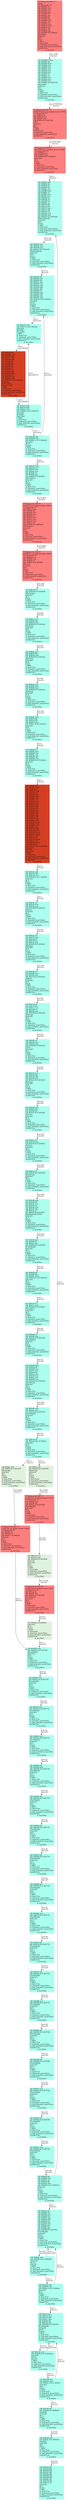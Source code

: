 digraph "" {
	node [label="\N",
		shape=record,
		style=filled
	];
	"BB <sift> 0x404948 - 0x404984 type: bl"	[color="#ff7e7e",
		label="*** Reason for MS ***
\lEntry
\l*** Block Info ***
\lsift 404948 stp  
\lsift 40494c mov  
\lsift 404950 stp  
\lsift 404954 mov  
\lsift \
404958 ldr  
\lsift 40495c stp  
\lsift 404960 ldr  
\lsift 404964 stp  
\lsift 404968 cmp  
\lsift 40496c str  
\lsift 404970 csel  
\lsift \
404974 scvtf  
\lsift 404978 stp  
\lsift 40497c stp  
\lsift 404980 stp  
\lsift 404984 bl E:400a10 
\llog2f@plt\lhub:set()\lfin:\
0\lfout:1\lf_diff:-1\lis_dom:False\lis_transient_mono:False\lis_2gd_transient_mono:False\lvisited:True\lis_ms:True"];
	"BB <sift> 0x404988 - 0x4049bc type: bl"	[color="#aaffee",
		label="sift 404988 fcvtms  
\lsift 40498c ldr  
\lsift 404990 fmov  
\lsift 404994 mov  
\lsift 404998 mov  
\lsift 40499c mov  
\lsift \
4049a0 mov  
\lsift 4049a4 sub  
\lsift 4049a8 str  
\lsift 4049ac str  
\lsift 4049b0 mov  
\lsift 4049b4 mov  
\lsift 4049b8 mov  
\lsift \
4049bc bl E:4057d0 
\lgaussianss\lhub:set()\lfin:1\lfout:1\lf_diff:0\lis_dom:True\lis_transient_mono:False\lis_2gd_transient_mono:\
False\lvisited:True\lis_ms:False"];
	"BB <sift> 0x404948 - 0x404984 type: bl" -> "BB <sift> 0x404988 - 0x4049bc type: bl"	[label="cost:3108\liters:[1]"];
	"BB <sift> 0x4049c0 - 0x4049cc type: bl"	[color="#ff7e7e",
		label="*** Reason for MS ***
\l555973129 has exceeded thresh 10000
\l*** Block Info ***
\lsift 4049c0 str  
\lsift 4049c4 mov  
\lsift \
4049c8 mov  
\lsift 4049cc bl E:405180 
\ldiffss\lhub:set()\lfin:1\lfout:1\lf_diff:0\lis_dom:True\lis_transient_mono:False\lis_2gd_\
transient_mono:False\lvisited:True\lis_ms:True"];
	"BB <sift> 0x404988 - 0x4049bc type: bl" -> "BB <sift> 0x4049c0 - 0x4049cc type: bl"	[label="cost:555970021\liters:[1]"];
	"BB <sift> 0x4049d0 - 0x4049d8 type: b.le"	[color="#ff7e7e",
		label="*** Reason for MS ***
\l8917589 has exceeded thresh 10000
\l*** Block Info ***
\lsift 4049d0 mov  
\lsift 4049d4 cmp  
\lsift 4049d8 \
b.le E:404e40 \lhub:set()\lfin:1\lfout:1\lf_diff:0\lis_dom:True\lis_transient_mono:False\lis_2gd_transient_mono:False\lvisited:True\lis_\
ms:True"];
	"BB <sift> 0x4049c0 - 0x4049cc type: bl" -> "BB <sift> 0x4049d0 - 0x4049d8 type: b.le"	[label="cost:8917589\liters:[1]"];
	"BB <sift> 0x4049dc - 0x404a2c type: bl"	[color="#aaffee",
		label="sift 4049dc add  
\lsift 4049e0 ldr  
\lsift 4049e4 lsl  
\lsift 4049e8 ldr  
\lsift 4049ec sub  
\lsift 4049f0 fmov  
\lsift 4049f4 \
str  
\lsift 4049f8 mov  
\lsift 4049fc mov  
\lsift 404a00 str  
\lsift 404a04 str  
\lsift 404a08 str  
\lsift 404a0c str  
\lsift \
404a10 ldr  
\lsift 404a14 ldr  
\lsift 404a18 mov  
\lsift 404a1c ldp  
\lsift 404a20 str  
\lsift 404a24 mul  
\lsift 404a28 mov  
\lsift \
404a2c bl E:401dd8 
\lfMallocHandle\lhub:set()\lfin:5\lfout:5\lf_diff:0\lis_dom:True\lis_transient_mono:False\lis_2gd_transient_\
mono:False\lvisited:True\lis_ms:False"];
	"BB <sift> 0x4049d0 - 0x4049d8 type: b.le" -> "BB <sift> 0x4049dc - 0x404a2c type: bl"	[label="cost:1\liters:[1]"];
	"BB <sift> 0x404e40 - 0x404e44 type: bl"	[color="#aaffee",
		label="sift 404e40 ldr  
\lsift 404e44 bl E:400a90 
\lfree@plt\lhub:set()\lfin:1\lfout:1\lf_diff:0\lis_dom:True\lis_transient_mono:False\lis_\
2gd_transient_mono:False\lvisited:True\lis_ms:False"];
	"BB <sift> 0x404e48 - 0x404e4c type: bl"	[color="#aaffee",
		label="sift 404e48 mov  
\lsift 404e4c bl E:400a90 
\lfree@plt\lhub:set()\lfin:1\lfout:1\lf_diff:0\lis_dom:True\lis_transient_mono:False\lis_\
2gd_transient_mono:False\lvisited:True\lis_ms:False"];
	"BB <sift> 0x404e40 - 0x404e44 type: bl" -> "BB <sift> 0x404e48 - 0x404e4c type: bl"	[label="cost:20\liters:[1]"];
	"BB <sift> 0x404a30 - 0x404a3c type: bl"	[color="#aaffee",
		label="sift 404a30 mov  
\lsift 404a34 mov  
\lsift 404a38 mov  
\lsift 404a3c bl E:401dd8 
\lfMallocHandle\lhub:set()\lfin:5\lfout:5\lf_\
diff:0\lis_dom:True\lis_transient_mono:False\lis_2gd_transient_mono:False\lvisited:True\lis_ms:False"];
	"BB <sift> 0x4049dc - 0x404a2c type: bl" -> "BB <sift> 0x404a30 - 0x404a3c type: bl"	[label="cost:141\liters:[5]"];
	"BB <sift> 0x404a40 - 0x404a74 type: b.le"	[color="#aaffee",
		label="sift 404a40 ldr  
\lsift 404a44 sub  
\lsift 404a48 ldr  
\lsift 404a4c mov  
\lsift 404a50 sub  
\lsift 404a54 sub  
\lsift 404a58 \
add  
\lsift 404a5c add  
\lsift 404a60 lsl  
\lsift 404a64 mov  
\lsift 404a68 add  
\lsift 404a6c mov  
\lsift 404a70 cmp  
\lsift \
404a74 b.le E:404ad4 \lhub:set()\lfin:25\lfout:25\lf_diff:0\lis_dom:True\lis_transient_mono:False\lis_2gd_transient_mono:False\lvisited:\
True\lis_ms:False"];
	"BB <sift> 0x404a30 - 0x404a3c type: bl" -> "BB <sift> 0x404a40 - 0x404a74 type: b.le"	[label="cost:74\liters:[5]"];
	"BB <sift> 0x404a78 - 0x404a7c type: b.le"	[color="#aaffee",
		label="sift 404a78 cmp  
\lsift 404a7c b.le E:404ac8 \lhub:set()\lfin:9300\lfout:9300\lf_diff:0\lis_dom:True\lis_transient_mono:False\lis_\
2gd_transient_mono:False\lvisited:True\lis_ms:False"];
	"BB <sift> 0x404a40 - 0x404a74 type: b.le" -> "BB <sift> 0x404a78 - 0x404a7c type: b.le"	[label="cost:1\liters:[25]"];
	"BB <sift> 0x404ad4 - 0x404adc type: b.ne"	[color="#aaffee",
		label="sift 404ad4 add  
\lsift 404ad8 cmp  
\lsift 404adc b.ne E:404a68 \lhub:set()\lfin:25\lfout:25\lf_diff:0\lis_dom:True\lis_transient_\
mono:False\lis_2gd_transient_mono:False\lvisited:True\lis_ms:False"];
	"BB <sift> 0x404ad4 - 0x404adc type: b.ne" -> "BB <sift> 0x404a40 - 0x404a74 type: b.le"	[label="cost:1\liters:[20]"];
	"BB <sift> 0x404ae0 - 0x404af8 type: bl"	[color="#aaffee",
		label="sift 404ae0 fmov  
\lsift 404ae4 mov  
\lsift 404ae8 mov  
\lsift 404aec mov  
\lsift 404af0 str  
\lsift 404af4 mov  
\lsift 404af8 \
bl E:405b28 
\lsiftlocalmax\lhub:set()\lfin:5\lfout:5\lf_diff:0\lis_dom:True\lis_transient_mono:False\lis_2gd_transient_mono:False\lvisited:\
True\lis_ms:False"];
	"BB <sift> 0x404ad4 - 0x404adc type: b.ne" -> "BB <sift> 0x404ae0 - 0x404af8 type: bl"	[label="cost:1\liters:[5]"];
	"BB <sift> 0x404a80 - 0x404ac0 type: b.ne"	[color="#d43f24",
		label="sift 404a80 ldr  
\lsift 404a84 sxtw  
\lsift 404a88 add  
\lsift 404a8c add  
\lsift 404a90 add  
\lsift 404a94 lsl  
\lsift 404a98 \
lsl  
\lsift 404a9c ldr  
\lsift 404aa0 ldr  
\lsift 404aa4 str  
\lsift 404aa8 ldr  
\lsift 404aac add  
\lsift 404ab0 fneg  
\lsift \
404ab4 str  
\lsift 404ab8 add  
\lsift 404abc cmp  
\lsift 404ac0 b.ne E:404aa0 \lhub:set()\lfin:6173442\lfout:6173442\lf_diff:\
0\lis_dom:True\lis_transient_mono:False\lis_2gd_transient_mono:True\lvisited:True\lis_ms:False"];
	"BB <sift> 0x404a78 - 0x404a7c type: b.le" -> "BB <sift> 0x404a80 - 0x404ac0 type: b.ne"	[label="cost:1\liters:[9300]"];
	"BB <sift> 0x404ac4 - 0x404ad0 type: b.ne"	[color="#aaffee",
		label="sift 404ac4 add  
\lsift 404ac8 add  
\lsift 404acc cmp  
\lsift 404ad0 b.ne E:404a78 \lhub:set()\lfin:9300\lfout:9300\lf_diff:0\lis_\
dom:True\lis_transient_mono:False\lis_2gd_transient_mono:False\lvisited:True\lis_ms:False"];
	"BB <sift> 0x404ac4 - 0x404ad0 type: b.ne" -> "BB <sift> 0x404ad4 - 0x404adc type: b.ne"	[label="cost:1\liters:[25]"];
	"BB <sift> 0x404ac4 - 0x404ad0 type: b.ne" -> "BB <sift> 0x404a78 - 0x404a7c type: b.le"	[label="cost:1\liters:[9275]"];
	"BB <sift> 0x404a80 - 0x404ac0 type: b.ne" -> "BB <sift> 0x404ac4 - 0x404ad0 type: b.ne"	[label="cost:1\liters:[9300]"];
	"BB <sift> 0x404afc - 0x404b20 type: bl"	[color="#ff7e7e",
		label="*** Reason for MS ***
\l47254 has exceeded thresh 10000
\l*** Block Info ***
\lsift 404afc fmov  
\lsift 404b00 ldr  
\lsift 404b04 \
mov  
\lsift 404b08 mov  
\lsift 404b0c str  
\lsift 404b10 mov  
\lsift 404b14 mov  
\lsift 404b18 mov  
\lsift 404b1c str  
\lsift \
404b20 bl E:405b28 
\lsiftlocalmax\lhub:set()\lfin:5\lfout:5\lf_diff:0\lis_dom:True\lis_transient_mono:False\lis_2gd_transient_mono:\
False\lvisited:True\lis_ms:True"];
	"BB <sift> 0x404ae0 - 0x404af8 type: bl" -> "BB <sift> 0x404afc - 0x404b20 type: bl"	[label="cost:47033\liters:[5]"];
	"BB <sift> 0x404b24 - 0x404b30 type: bl"	[color="#ff7e7e",
		label="*** Reason for MS ***
\l62840 has exceeded thresh 10000
\l*** Block Info ***
\lsift 404b24 mov  
\lsift 404b28 mov  
\lsift 404b2c \
str  
\lsift 404b30 bl E:403838 
\lfHorzcat\lhub:set()\lfin:5\lfout:5\lf_diff:0\lis_dom:True\lis_transient_mono:False\lis_2gd_transient_\
mono:False\lvisited:True\lis_ms:True"];
	"BB <sift> 0x404afc - 0x404b20 type: bl" -> "BB <sift> 0x404b24 - 0x404b30 type: bl"	[label="cost:62840\liters:[5]"];
	"BB <sift> 0x404b34 - 0x404b38 type: bl"	[color="#aaffee",
		label="sift 404b34 str  
\lsift 404b38 bl E:401808 
\lifDeepCopy\lhub:set()\lfin:5\lfout:5\lf_diff:0\lis_dom:True\lis_transient_mono:False\lis_\
2gd_transient_mono:False\lvisited:True\lis_ms:False"];
	"BB <sift> 0x404b24 - 0x404b30 type: bl" -> "BB <sift> 0x404b34 - 0x404b38 type: bl"	[label="cost:108\liters:[5]"];
	"BB <sift> 0x404b3c - 0x404b48 type: bl"	[color="#aaffee",
		label="sift 404b3c mov  
\lsift 404b40 ldp  
\lsift 404b44 mov  
\lsift 404b48 bl E:4022e8 
\liSetArray\lhub:set()\lfin:5\lfout:5\lf_diff:\
0\lis_dom:True\lis_transient_mono:False\lis_2gd_transient_mono:False\lvisited:True\lis_ms:False"];
	"BB <sift> 0x404b34 - 0x404b38 type: bl" -> "BB <sift> 0x404b3c - 0x404b48 type: bl"	[label="cost:66\liters:[5]"];
	"BB <sift> 0x404b4c - 0x404b58 type: bl"	[color="#aaffee",
		label="sift 404b4c mov  
\lsift 404b50 ldp  
\lsift 404b54 mov  
\lsift 404b58 bl E:4022e8 
\liSetArray\lhub:set()\lfin:5\lfout:5\lf_diff:\
0\lis_dom:True\lis_transient_mono:False\lis_2gd_transient_mono:False\lvisited:True\lis_ms:False"];
	"BB <sift> 0x404b3c - 0x404b48 type: bl" -> "BB <sift> 0x404b4c - 0x404b58 type: bl"	[label="cost:99\liters:[5]"];
	"BB <sift> 0x404b5c - 0x404b68 type: bl"	[color="#aaffee",
		label="sift 404b5c mov  
\lsift 404b60 ldp  
\lsift 404b64 mov  
\lsift 404b68 bl E:4022e8 
\liSetArray\lhub:set()\lfin:5\lfout:5\lf_diff:\
0\lis_dom:True\lis_transient_mono:False\lis_2gd_transient_mono:False\lvisited:True\lis_ms:False"];
	"BB <sift> 0x404b4c - 0x404b58 type: bl" -> "BB <sift> 0x404b5c - 0x404b68 type: bl"	[label="cost:66\liters:[5]"];
	"BB <sift> 0x404b6c - 0x404b7c type: b.le"	[color="#aaffee",
		label="sift 404b6c mov  
\lsift 404b70 ldr  
\lsift 404b74 ldr  
\lsift 404b78 cmp  
\lsift 404b7c b.le E:404c3c \lhub:set()\lfin:5\lfout:\
5\lf_diff:0\lis_dom:True\lis_transient_mono:False\lis_2gd_transient_mono:False\lvisited:True\lis_ms:False"];
	"BB <sift> 0x404b5c - 0x404b68 type: bl" -> "BB <sift> 0x404b6c - 0x404b7c type: b.le"	[label="cost:101\liters:[5]"];
	"BB <sift> 0x404b80 - 0x404b98 type: b.le"	[color="#aaffee",
		label="sift 404b80 ldr  
\lsift 404b84 mov  
\lsift 404b88 mov  
\lsift 404b8c sub  
\lsift 404b90 add  
\lsift 404b94 cmp  
\lsift 404b98 \
b.le E:404c2c \lhub:set()\lfin:5\lfout:5\lf_diff:0\lis_dom:True\lis_transient_mono:False\lis_2gd_transient_mono:False\lvisited:True\lis_\
ms:False"];
	"BB <sift> 0x404b6c - 0x404b7c type: b.le" -> "BB <sift> 0x404b80 - 0x404b98 type: b.le"	[label="cost:1\liters:[5]"];
	"BB <sift> 0x404c3c - 0x404c48 type: bl"	[color="#aaffee",
		label="sift 404c3c str  
\lsift 404c40 mov  
\lsift 404c44 mov  
\lsift 404c48 bl E:4045c8 
\lisMinus\lhub:set()\lfin:5\lfout:5\lf_diff:\
0\lis_dom:True\lis_transient_mono:False\lis_2gd_transient_mono:False\lvisited:True\lis_ms:False"];
	"BB <sift> 0x404c4c - 0x404c60 type: bl"	[color="#aaffee",
		label="sift 404c4c ldr  
\lsift 404c50 mov  
\lsift 404c54 ldr  
\lsift 404c58 str  
\lsift 404c5c mul  
\lsift 404c60 bl E:403b28 
\liReshape\lhub:\
set()\lfin:5\lfout:5\lf_diff:0\lis_dom:True\lis_transient_mono:False\lis_2gd_transient_mono:False\lvisited:True\lis_ms:False"];
	"BB <sift> 0x404c3c - 0x404c48 type: bl" -> "BB <sift> 0x404c4c - 0x404c60 type: bl"	[label="cost:64\liters:[5]"];
	"BB <sift> 0x404b9c - 0x404c28 type: b.ne"	[color="#d43f24",
		label="sift 404b9c ldr  
\lsift 404ba0 scvtf  
\lsift 404ba4 ldr  
\lsift 404ba8 sxtw  
\lsift 404bac ldr  
\lsift 404bb0 add  
\lsift \
404bb4 add  
\lsift 404bb8 add  
\lsift 404bbc mul  
\lsift 404bc0 mul  
\lsift 404bc4 mul  
\lsift 404bc8 add  
\lsift 404bcc add  
\lsift \
404bd0 add  
\lsift 404bd4 ldr  
\lsift 404bd8 add  
\lsift 404bdc add  
\lsift 404be0 add  
\lsift 404be4 add  
\lsift 404be8 cmp  
\lsift \
404bec sdiv  
\lsift 404bf0 msub  
\lsift 404bf4 scvtf  
\lsift 404bf8 scvtf  
\lsift 404bfc sdiv  
\lsift 404c00 fadd  
\lsift \
404c04 scvtf  
\lsift 404c08 fcvtps  
\lsift 404c0c fmsub  
\lsift 404c10 fadd  
\lsift 404c14 str  
\lsift 404c18 fcvtps  
\lsift \
404c1c str  
\lsift 404c20 fcvtzs  
\lsift 404c24 str  
\lsift 404c28 b.ne E:404bd4 \lhub:set()\lfin:4763\lfout:4763\lf_diff:0\lis_\
dom:True\lis_transient_mono:False\lis_2gd_transient_mono:True\lvisited:True\lis_ms:False"];
	"BB <sift> 0x404b80 - 0x404b98 type: b.le" -> "BB <sift> 0x404b9c - 0x404c28 type: b.ne"	[label="cost:1\liters:[5]"];
	"BB <sift> 0x404c2c - 0x404c38 type: b.ne"	[color="#aaffee",
		label="sift 404c2c add  
\lsift 404c30 add  
\lsift 404c34 cmp  
\lsift 404c38 b.ne E:404b94 \lhub:set()\lfin:5\lfout:5\lf_diff:0\lis_dom:\
True\lis_transient_mono:False\lis_2gd_transient_mono:False\lvisited:True\lis_ms:False"];
	"BB <sift> 0x404c2c - 0x404c38 type: b.ne" -> "BB <sift> 0x404c3c - 0x404c48 type: bl"	[label="cost:1\liters:[5]"];
	"BB <sift> 0x404b9c - 0x404c28 type: b.ne" -> "BB <sift> 0x404c2c - 0x404c38 type: b.ne"	[label="cost:1\liters:[5]"];
	"BB <sift> 0x404c64 - 0x404c70 type: bl"	[color="#aaffee",
		label="sift 404c64 str  
\lsift 404c68 mov  
\lsift 404c6c mov  
\lsift 404c70 bl E:4045c8 
\lisMinus\lhub:set()\lfin:5\lfout:5\lf_diff:\
0\lis_dom:True\lis_transient_mono:False\lis_2gd_transient_mono:False\lvisited:True\lis_ms:False"];
	"BB <sift> 0x404c4c - 0x404c60 type: bl" -> "BB <sift> 0x404c64 - 0x404c70 type: bl"	[label="cost:108\liters:[5]"];
	"BB <sift> 0x404c74 - 0x404c88 type: bl"	[color="#aaffee",
		label="sift 404c74 ldr  
\lsift 404c78 ldr  
\lsift 404c7c mov  
\lsift 404c80 str  
\lsift 404c84 mul  
\lsift 404c88 bl E:403b28 
\liReshape\lhub:\
set()\lfin:5\lfout:5\lf_diff:0\lis_dom:True\lis_transient_mono:False\lis_2gd_transient_mono:False\lvisited:True\lis_ms:False"];
	"BB <sift> 0x404c64 - 0x404c70 type: bl" -> "BB <sift> 0x404c74 - 0x404c88 type: bl"	[label="cost:99\liters:[5]"];
	"BB <sift> 0x404c8c - 0x404c98 type: bl"	[color="#aaffee",
		label="sift 404c8c str  
\lsift 404c90 mov  
\lsift 404c94 mov  
\lsift 404c98 bl E:402ea8 
\lisPlus\lhub:set()\lfin:5\lfout:5\lf_diff:\
0\lis_dom:True\lis_transient_mono:False\lis_2gd_transient_mono:False\lvisited:True\lis_ms:False"];
	"BB <sift> 0x404c74 - 0x404c88 type: bl" -> "BB <sift> 0x404c8c - 0x404c98 type: bl"	[label="cost:94\liters:[5]"];
	"BB <sift> 0x404c9c - 0x404cac type: bl"	[color="#aaffee",
		label="sift 404c9c mov  
\lsift 404ca0 ldp  
\lsift 404ca4 mul  
\lsift 404ca8 mov  
\lsift 404cac bl E:403b28 
\liReshape\lhub:set()\lfin:\
5\lfout:5\lf_diff:0\lis_dom:True\lis_transient_mono:False\lis_2gd_transient_mono:False\lvisited:True\lis_ms:False"];
	"BB <sift> 0x404c8c - 0x404c98 type: bl" -> "BB <sift> 0x404c9c - 0x404cac type: bl"	[label="cost:64\liters:[5]"];
	"BB <sift> 0x404cb0 - 0x404cbc type: bl"	[color="#aaffee",
		label="sift 404cb0 mov  
\lsift 404cb4 ldp  
\lsift 404cb8 str  
\lsift 404cbc bl E:400d58 
\liVertcat\lhub:set()\lfin:5\lfout:5\lf_diff:\
0\lis_dom:True\lis_transient_mono:False\lis_2gd_transient_mono:False\lvisited:True\lis_ms:False"];
	"BB <sift> 0x404c9c - 0x404cac type: bl" -> "BB <sift> 0x404cb0 - 0x404cbc type: bl"	[label="cost:94\liters:[5]"];
	"BB <sift> 0x404cc0 - 0x404cc8 type: bl"	[color="#aaffee",
		label="sift 404cc0 str  
\lsift 404cc4 mov  
\lsift 404cc8 bl E:400d58 
\liVertcat\lhub:set()\lfin:5\lfout:5\lf_diff:0\lis_dom:True\lis_\
transient_mono:False\lis_2gd_transient_mono:False\lvisited:True\lis_ms:False"];
	"BB <sift> 0x404cb0 - 0x404cbc type: bl" -> "BB <sift> 0x404cc0 - 0x404cc8 type: bl"	[label="cost:124\liters:[5]"];
	"BB <sift> 0x404ccc - 0x404cd0 type: bl"	[color="#aaffee",
		label="sift 404ccc str  
\lsift 404cd0 bl E:403788 
\lfiDeepCopy\lhub:set()\lfin:5\lfout:5\lf_diff:0\lis_dom:True\lis_transient_mono:False\lis_\
2gd_transient_mono:False\lvisited:True\lis_ms:False"];
	"BB <sift> 0x404cc0 - 0x404cc8 type: bl" -> "BB <sift> 0x404ccc - 0x404cd0 type: bl"	[label="cost:240\liters:[5]"];
	"BB <sift> 0x404cd4 - 0x404cf0 type: bl"	[color="#aaffee",
		label="sift 404cd4 mov  
\lsift 404cd8 ldr  
\lsift 404cdc mov  
\lsift 404ce0 str  
\lsift 404ce4 mov  
\lsift 404ce8 mov  
\lsift 404cec \
str  
\lsift 404cf0 bl E:404760 
\lfilterBoundaryPoints\lhub:set()\lfin:5\lfout:5\lf_diff:0\lis_dom:True\lis_transient_mono:False\lis_\
2gd_transient_mono:False\lvisited:True\lis_ms:False"];
	"BB <sift> 0x404ccc - 0x404cd0 type: bl" -> "BB <sift> 0x404cd4 - 0x404cf0 type: bl"	[label="cost:100\liters:[5]"];
	"BB <sift> 0x404cf4 - 0x404d00 type: bl"	[color="#aaffee",
		label="sift 404cf4 mov  
\lsift 404cf8 ldr  
\lsift 404cfc mov  
\lsift 404d00 bl E:403768 
\lfFreeHandle\lhub:set()\lfin:5\lfout:5\lf_\
diff:0\lis_dom:True\lis_transient_mono:False\lis_2gd_transient_mono:False\lvisited:True\lis_ms:False"];
	"BB <sift> 0x404cd4 - 0x404cf0 type: bl" -> "BB <sift> 0x404cf4 - 0x404d00 type: bl"	[label="cost:322\liters:[5]"];
	"BB <sift> 0x404d04 - 0x404d10 type: b.ne"	[color="#aaffee",
		label="sift 404d04 ldr  
\lsift 404d08 ldr  
\lsift 404d0c fcmp  
\lsift 404d10 b.ne E:404e78 \lhub:set()\lfin:5\lfout:5\lf_diff:0\lis_\
dom:True\lis_transient_mono:False\lis_2gd_transient_mono:False\lvisited:True\lis_ms:False"];
	"BB <sift> 0x404cf4 - 0x404d00 type: bl" -> "BB <sift> 0x404d04 - 0x404d10 type: b.ne"	[label="cost:22\liters:[5]"];
	"BB <sift> 0x404e78 - 0x404e80 type: bl"	[color="#aaffee",
		label="sift 404e78 str  
\lsift 404e7c mov  
\lsift 404e80 bl E:4036c8 
\lfTranspose\lhub:set()\lfin:5\lfout:5\lf_diff:0\lis_dom:True\lis_\
transient_mono:False\lis_2gd_transient_mono:False\lvisited:True\lis_ms:False"];
	"BB <sift> 0x404d04 - 0x404d10 type: b.ne" -> "BB <sift> 0x404e78 - 0x404e80 type: bl"	[label="cost:1\liters:[5]"];
	"BB <sift> 0x404e84 - 0x404e8c type: bl"	[color="#aaffee",
		label="sift 404e84 str  
\lsift 404e88 mov  
\lsift 404e8c bl E:403768 
\lfFreeHandle\lhub:set()\lfin:5\lfout:5\lf_diff:0\lis_dom:True\lis_\
transient_mono:False\lis_2gd_transient_mono:False\lvisited:True\lis_ms:False"];
	"BB <sift> 0x404e78 - 0x404e80 type: bl" -> "BB <sift> 0x404e84 - 0x404e8c type: bl"	[label="cost:99\liters:[5]"];
	"BB <sift> 0x404d20 - 0x404d24 type: bl"	[color="#aaffee",
		label="sift 404d20 mov  
\lsift 404d24 bl E:403768 
\lfFreeHandle\lhub:set()\lfin:5\lfout:5\lf_diff:0\lis_dom:True\lis_transient_mono:False\lis_\
2gd_transient_mono:False\lvisited:True\lis_ms:False"];
	"BB <sift> 0x404d28 - 0x404d2c type: bl"	[color="#aaffee",
		label="sift 404d28 mov  
\lsift 404d2c bl E:403778 
\liFreeHandle\lhub:set()\lfin:5\lfout:5\lf_diff:0\lis_dom:True\lis_transient_mono:False\lis_\
2gd_transient_mono:False\lvisited:True\lis_ms:False"];
	"BB <sift> 0x404d20 - 0x404d24 type: bl" -> "BB <sift> 0x404d28 - 0x404d2c type: bl"	[label="cost:22\liters:[5]"];
	"BB <sift> 0x404d30 - 0x404d34 type: bl"	[color="#aaffee",
		label="sift 404d30 mov  
\lsift 404d34 bl E:403778 
\liFreeHandle\lhub:set()\lfin:5\lfout:5\lf_diff:0\lis_dom:True\lis_transient_mono:False\lis_\
2gd_transient_mono:False\lvisited:True\lis_ms:False"];
	"BB <sift> 0x404d28 - 0x404d2c type: bl" -> "BB <sift> 0x404d30 - 0x404d34 type: bl"	[label="cost:22\liters:[5]"];
	"BB <sift> 0x404d38 - 0x404d3c type: bl"	[color="#aaffee",
		label="sift 404d38 mov  
\lsift 404d3c bl E:403778 
\liFreeHandle\lhub:set()\lfin:5\lfout:5\lf_diff:0\lis_dom:True\lis_transient_mono:False\lis_\
2gd_transient_mono:False\lvisited:True\lis_ms:False"];
	"BB <sift> 0x404d30 - 0x404d34 type: bl" -> "BB <sift> 0x404d38 - 0x404d3c type: bl"	[label="cost:22\liters:[5]"];
	"BB <sift> 0x404d40 - 0x404d48 type: bl"	[color="#aaffee",
		label="sift 404d40 ldr  
\lsift 404d44 add  
\lsift 404d48 bl E:403778 
\liFreeHandle\lhub:set()\lfin:5\lfout:5\lf_diff:0\lis_dom:True\lis_\
transient_mono:False\lis_2gd_transient_mono:False\lvisited:True\lis_ms:False"];
	"BB <sift> 0x404d38 - 0x404d3c type: bl" -> "BB <sift> 0x404d40 - 0x404d48 type: bl"	[label="cost:22\liters:[5]"];
	"BB <sift> 0x404d4c - 0x404d50 type: bl"	[color="#aaffee",
		label="sift 404d4c ldr  
\lsift 404d50 bl E:403778 
\liFreeHandle\lhub:set()\lfin:5\lfout:5\lf_diff:0\lis_dom:True\lis_transient_mono:False\lis_\
2gd_transient_mono:False\lvisited:True\lis_ms:False"];
	"BB <sift> 0x404d40 - 0x404d48 type: bl" -> "BB <sift> 0x404d4c - 0x404d50 type: bl"	[label="cost:22\liters:[5]"];
	"BB <sift> 0x404d54 - 0x404d58 type: bl"	[color="#aaffee",
		label="sift 404d54 ldr  
\lsift 404d58 bl E:403778 
\liFreeHandle\lhub:set()\lfin:5\lfout:5\lf_diff:0\lis_dom:True\lis_transient_mono:False\lis_\
2gd_transient_mono:False\lvisited:True\lis_ms:False"];
	"BB <sift> 0x404d4c - 0x404d50 type: bl" -> "BB <sift> 0x404d54 - 0x404d58 type: bl"	[label="cost:22\liters:[5]"];
	"BB <sift> 0x404d5c - 0x404d60 type: bl"	[color="#aaffee",
		label="sift 404d5c ldr  
\lsift 404d60 bl E:403778 
\liFreeHandle\lhub:set()\lfin:5\lfout:5\lf_diff:0\lis_dom:True\lis_transient_mono:False\lis_\
2gd_transient_mono:False\lvisited:True\lis_ms:False"];
	"BB <sift> 0x404d54 - 0x404d58 type: bl" -> "BB <sift> 0x404d5c - 0x404d60 type: bl"	[label="cost:22\liters:[5]"];
	"BB <sift> 0x404d64 - 0x404d68 type: bl"	[color="#aaffee",
		label="sift 404d64 ldr  
\lsift 404d68 bl E:403778 
\liFreeHandle\lhub:set()\lfin:5\lfout:5\lf_diff:0\lis_dom:True\lis_transient_mono:False\lis_\
2gd_transient_mono:False\lvisited:True\lis_ms:False"];
	"BB <sift> 0x404d5c - 0x404d60 type: bl" -> "BB <sift> 0x404d64 - 0x404d68 type: bl"	[label="cost:22\liters:[5]"];
	"BB <sift> 0x404d6c - 0x404d70 type: bl"	[color="#aaffee",
		label="sift 404d6c mov  
\lsift 404d70 bl E:403778 
\liFreeHandle\lhub:set()\lfin:5\lfout:5\lf_diff:0\lis_dom:True\lis_transient_mono:False\lis_\
2gd_transient_mono:False\lvisited:True\lis_ms:False"];
	"BB <sift> 0x404d64 - 0x404d68 type: bl" -> "BB <sift> 0x404d6c - 0x404d70 type: bl"	[label="cost:22\liters:[5]"];
	"BB <sift> 0x404d74 - 0x404d78 type: bl"	[color="#aaffee",
		label="sift 404d74 ldr  
\lsift 404d78 bl E:403778 
\liFreeHandle\lhub:set()\lfin:5\lfout:5\lf_diff:0\lis_dom:True\lis_transient_mono:False\lis_\
2gd_transient_mono:False\lvisited:True\lis_ms:False"];
	"BB <sift> 0x404d6c - 0x404d70 type: bl" -> "BB <sift> 0x404d74 - 0x404d78 type: bl"	[label="cost:28\liters:[5]"];
	"BB <sift> 0x404d7c - 0x404d80 type: bl"	[color="#aaffee",
		label="sift 404d7c ldr  
\lsift 404d80 bl E:403778 
\liFreeHandle\lhub:set()\lfin:5\lfout:5\lf_diff:0\lis_dom:True\lis_transient_mono:False\lis_\
2gd_transient_mono:False\lvisited:True\lis_ms:False"];
	"BB <sift> 0x404d74 - 0x404d78 type: bl" -> "BB <sift> 0x404d7c - 0x404d80 type: bl"	[label="cost:22\liters:[5]"];
	"BB <sift> 0x404d84 - 0x404d88 type: bl"	[color="#aaffee",
		label="sift 404d84 mov  
\lsift 404d88 bl E:403778 
\liFreeHandle\lhub:set()\lfin:5\lfout:5\lf_diff:0\lis_dom:True\lis_transient_mono:False\lis_\
2gd_transient_mono:False\lvisited:True\lis_ms:False"];
	"BB <sift> 0x404d7c - 0x404d80 type: bl" -> "BB <sift> 0x404d84 - 0x404d88 type: bl"	[label="cost:22\liters:[5]"];
	"BB <sift> 0x404d8c - 0x404d90 type: bl"	[color="#aaffee",
		label="sift 404d8c ldr  
\lsift 404d90 bl E:403768 
\lfFreeHandle\lhub:set()\lfin:5\lfout:5\lf_diff:0\lis_dom:True\lis_transient_mono:False\lis_\
2gd_transient_mono:False\lvisited:True\lis_ms:False"];
	"BB <sift> 0x404d84 - 0x404d88 type: bl" -> "BB <sift> 0x404d8c - 0x404d90 type: bl"	[label="cost:28\liters:[5]"];
	"BB <sift> 0x404d94 - 0x404d98 type: bl"	[color="#aaffee",
		label="sift 404d94 ldr  
\lsift 404d98 bl E:403768 
\lfFreeHandle\lhub:set()\lfin:5\lfout:5\lf_diff:0\lis_dom:True\lis_transient_mono:False\lis_\
2gd_transient_mono:False\lvisited:True\lis_ms:False"];
	"BB <sift> 0x404d8c - 0x404d90 type: bl" -> "BB <sift> 0x404d94 - 0x404d98 type: bl"	[label="cost:22\liters:[5]"];
	"BB <sift> 0x404d9c - 0x404da0 type: bl"	[color="#aaffee",
		label="sift 404d9c mov  
\lsift 404da0 bl E:403768 
\lfFreeHandle\lhub:set()\lfin:5\lfout:5\lf_diff:0\lis_dom:True\lis_transient_mono:False\lis_\
2gd_transient_mono:False\lvisited:True\lis_ms:False"];
	"BB <sift> 0x404d94 - 0x404d98 type: bl" -> "BB <sift> 0x404d9c - 0x404da0 type: bl"	[label="cost:28\liters:[5]"];
	"BB <sift> 0x404da4 - 0x404da8 type: bl"	[color="#aaffee",
		label="sift 404da4 ldr  
\lsift 404da8 bl E:403768 
\lfFreeHandle\lhub:set()\lfin:5\lfout:5\lf_diff:0\lis_dom:True\lis_transient_mono:False\lis_\
2gd_transient_mono:False\lvisited:True\lis_ms:False"];
	"BB <sift> 0x404d9c - 0x404da0 type: bl" -> "BB <sift> 0x404da4 - 0x404da8 type: bl"	[label="cost:40\liters:[5]"];
	"BB <sift> 0x404dac - 0x404db0 type: bl"	[color="#aaffee",
		label="sift 404dac mov  
\lsift 404db0 bl E:403768 
\lfFreeHandle\lhub:set()\lfin:5\lfout:5\lf_diff:0\lis_dom:True\lis_transient_mono:False\lis_\
2gd_transient_mono:False\lvisited:True\lis_ms:False"];
	"BB <sift> 0x404da4 - 0x404da8 type: bl" -> "BB <sift> 0x404dac - 0x404db0 type: bl"	[label="cost:22\liters:[5]"];
	"BB <sift> 0x404db4 - 0x404dc8 type: b.ne"	[color="#aaffee",
		label="sift 404db4 ldr  
\lsift 404db8 add  
\lsift 404dbc str  
\lsift 404dc0 ldr  
\lsift 404dc4 cmp  
\lsift 404dc8 b.ne E:404a10 \lhub:\
set()\lfin:5\lfout:5\lf_diff:0\lis_dom:True\lis_transient_mono:False\lis_2gd_transient_mono:False\lvisited:True\lis_ms:False"];
	"BB <sift> 0x404dac - 0x404db0 type: bl" -> "BB <sift> 0x404db4 - 0x404dc8 type: b.ne"	[label="cost:46\liters:[5]"];
	"BB <sift> 0x404db4 - 0x404dc8 type: b.ne" -> "BB <sift> 0x4049dc - 0x404a2c type: bl"	[label="cost:1\liters:[4]"];
	"BB <sift> 0x404dcc - 0x404df8 type: bl"	[color="#aaffee",
		label="sift 404dcc ldr  
\lsift 404dd0 ldr  
\lsift 404dd4 sub  
\lsift 404dd8 ldr  
\lsift 404ddc add  
\lsift 404de0 add  
\lsift 404de4 \
lsl  
\lsift 404de8 add  
\lsift 404dec mov  
\lsift 404df0 ldr  
\lsift 404df4 add  
\lsift 404df8 bl E:403768 
\lfFreeHandle\lhub:\
set()\lfin:25\lfout:25\lf_diff:0\lis_dom:True\lis_transient_mono:False\lis_2gd_transient_mono:False\lvisited:True\lis_ms:False"];
	"BB <sift> 0x404db4 - 0x404dc8 type: b.ne" -> "BB <sift> 0x404dcc - 0x404df8 type: bl"	[label="cost:1\liters:[1]"];
	"BB <sift> 0x404dfc - 0x404e00 type: b.ne"	[color="#aaffee",
		label="sift 404dfc cmp  
\lsift 404e00 b.ne E:404df0 \lhub:set()\lfin:25\lfout:25\lf_diff:0\lis_dom:True\lis_transient_mono:False\lis_2gd_\
transient_mono:False\lvisited:True\lis_ms:False"];
	"BB <sift> 0x404dcc - 0x404df8 type: bl" -> "BB <sift> 0x404dfc - 0x404e00 type: b.ne"	[label="cost:40\liters:[25]"];
	"BB <sift> 0x404dfc - 0x404e00 type: b.ne" -> "BB <sift> 0x404dcc - 0x404df8 type: bl"	[label="cost:1\liters:[20]"];
	"BB <sift> 0x404e04 - 0x404e0c type: b.ne"	[color="#aaffee",
		label="sift 404e04 add  
\lsift 404e08 cmp  
\lsift 404e0c b.ne E:404dec \lhub:set()\lfin:5\lfout:5\lf_diff:0\lis_dom:True\lis_transient_\
mono:False\lis_2gd_transient_mono:False\lvisited:True\lis_ms:False"];
	"BB <sift> 0x404dfc - 0x404e00 type: b.ne" -> "BB <sift> 0x404e04 - 0x404e0c type: b.ne"	[label="cost:1\liters:[5]"];
	"BB <sift> 0x404e04 - 0x404e0c type: b.ne" -> "BB <sift> 0x404dcc - 0x404df8 type: bl"	[label="cost:1\liters:[4]"];
	"BB <sift> 0x404e10 - 0x404e28 type: bl"	[color="#aaffee",
		label="sift 404e10 ldr  
\lsift 404e14 mov  
\lsift 404e18 add  
\lsift 404e1c mov  
\lsift 404e20 ldr  
\lsift 404e24 add  
\lsift 404e28 \
bl E:403768 
\lfFreeHandle\lhub:set()\lfin:30\lfout:30\lf_diff:0\lis_dom:True\lis_transient_mono:False\lis_2gd_transient_mono:False\lvisited:\
True\lis_ms:False"];
	"BB <sift> 0x404e04 - 0x404e0c type: b.ne" -> "BB <sift> 0x404e10 - 0x404e28 type: bl"	[label="cost:1\liters:[1]"];
	"BB <sift> 0x404e2c - 0x404e30 type: b.ne"	[color="#aaffee",
		label="sift 404e2c cmp  
\lsift 404e30 b.ne E:404e20 \lhub:set()\lfin:30\lfout:30\lf_diff:0\lis_dom:True\lis_transient_mono:False\lis_2gd_\
transient_mono:False\lvisited:True\lis_ms:False"];
	"BB <sift> 0x404e10 - 0x404e28 type: bl" -> "BB <sift> 0x404e2c - 0x404e30 type: b.ne"	[label="cost:37\liters:[30]"];
	"BB <sift> 0x404e2c - 0x404e30 type: b.ne" -> "BB <sift> 0x404e10 - 0x404e28 type: bl"	[label="cost:1\liters:[25]"];
	"BB <sift> 0x404e34 - 0x404e3c type: b.ne"	[color="#aaffee",
		label="sift 404e34 add  
\lsift 404e38 cmp  
\lsift 404e3c b.ne E:404e1c \lhub:set()\lfin:5\lfout:5\lf_diff:0\lis_dom:True\lis_transient_\
mono:False\lis_2gd_transient_mono:False\lvisited:True\lis_ms:False"];
	"BB <sift> 0x404e2c - 0x404e30 type: b.ne" -> "BB <sift> 0x404e34 - 0x404e3c type: b.ne"	[label="cost:1\liters:[5]"];
	"BB <sift> 0x404e34 - 0x404e3c type: b.ne" -> "BB <sift> 0x404e40 - 0x404e44 type: bl"	[label="cost:1\liters:[1]"];
	"BB <sift> 0x404e34 - 0x404e3c type: b.ne" -> "BB <sift> 0x404e10 - 0x404e28 type: bl"	[label="cost:1\liters:[4]"];
	"BB <sift> 0x404e50 - 0x404e74 type: ret"	[color="#aaffee",
		label="sift 404e50 ldr  
\lsift 404e54 ldp  
\lsift 404e58 ldp  
\lsift 404e5c ldp  
\lsift 404e60 ldp  
\lsift 404e64 ldp  
\lsift 404e68 \
ldp  
\lsift 404e6c ldr  
\lsift 404e70 ldp  
\lsift 404e74 ret  \lhub:set()\lfin:1\lfout:0\lf_diff:1\lis_dom:True\lis_transient_\
mono:False\lis_2gd_transient_mono:False\lvisited:True\lis_ms:False"];
	"BB <sift> 0x404e48 - 0x404e4c type: bl" -> "BB <sift> 0x404e50 - 0x404e74 type: ret"	[label="cost:20\liters:[1]"];
	"BB <sift> 0x404e90 - 0x404eb4 type: bl"	[color="#aaffee",
		label="sift 404e90 fmov  
\lsift 404e94 ldr  
\lsift 404e98 mov  
\lsift 404e9c mov  
\lsift 404ea0 ldr  
\lsift 404ea4 mov  
\lsift 404ea8 \
mov  
\lsift 404eac mov  
\lsift 404eb0 mov  
\lsift 404eb4 bl E:405e38 
\lsiftrefinemx\lhub:set()\lfin:5\lfout:5\lf_diff:0\lis_\
dom:True\lis_transient_mono:False\lis_2gd_transient_mono:False\lvisited:True\lis_ms:False"];
	"BB <sift> 0x404e84 - 0x404e8c type: bl" -> "BB <sift> 0x404e90 - 0x404eb4 type: bl"	[label="cost:22\liters:[5]"];
	"BB <sift> 0x404eb8 - 0x404ec0 type: bl"	[color="#aaffee",
		label="sift 404eb8 mov  
\lsift 404ebc mov  
\lsift 404ec0 bl E:403768 
\lfFreeHandle\lhub:set()\lfin:5\lfout:5\lf_diff:0\lis_dom:True\lis_\
transient_mono:False\lis_2gd_transient_mono:False\lvisited:True\lis_ms:False"];
	"BB <sift> 0x404e90 - 0x404eb4 type: bl" -> "BB <sift> 0x404eb8 - 0x404ec0 type: bl"	[label="cost:280\liters:[5]"];
	"BB <sift> 0x404ec4 - 0x404ec8 type: cbnz"	[color="#aaffee",
		label="sift 404ec4 ldr  
\lsift 404ec8 cbnz E:404efc \lhub:set()\lfin:5\lfout:5\lf_diff:0\lis_dom:True\lis_transient_mono:False\lis_2gd_\
transient_mono:False\lvisited:True\lis_ms:False"];
	"BB <sift> 0x404eb8 - 0x404ec0 type: bl" -> "BB <sift> 0x404ec4 - 0x404ec8 type: cbnz"	[label="cost:22\liters:[5]"];
	"BB <sift> 0x404efc - 0x404f00 type: bl"	[color="#def2de",
		label="sift 404efc mov  
\lsift 404f00 bl E:401558 
\lfDeepCopy\lhub:set()\lfin:1\lfout:1\lf_diff:0\lis_dom:False\lis_transient_mono:False\lis_\
2gd_transient_mono:False\lvisited:True\lis_ms:False"];
	"BB <sift> 0x404ec4 - 0x404ec8 type: cbnz" -> "BB <sift> 0x404efc - 0x404f00 type: bl"	[label="cost:1\liters:[1]"];
	"BB <sift> 0x404ecc - 0x404ed0 type: bl"	[color="#def2de",
		label="sift 404ecc ldr  
\lsift 404ed0 bl E:401558 
\lfDeepCopy\lhub:set()\lfin:4\lfout:4\lf_diff:0\lis_dom:False\lis_transient_mono:False\lis_\
2gd_transient_mono:False\lvisited:True\lis_ms:False"];
	"BB <sift> 0x404ec4 - 0x404ec8 type: cbnz" -> "BB <sift> 0x404ecc - 0x404ed0 type: bl"	[label="cost:1\liters:[4]"];
	"BB <sift> 0x404f04 - 0x404f0c type: b"	[color="#ff7e7e",
		label="*** Reason for MS ***
\l11902 has exceeded thresh 10000
\l*** Block Info ***
\lsift 404f04 str  
\lsift 404f08 str  
\lsift 404f0c \
b E:404d20 \lhub:set()\lfin:1\lfout:1\lf_diff:0\lis_dom:False\lis_transient_mono:False\lis_2gd_transient_mono:False\lvisited:True\lis_\
ms:True"];
	"BB <sift> 0x404efc - 0x404f00 type: bl" -> "BB <sift> 0x404f04 - 0x404f0c type: b"	[label="cost:9702\liters:[1]"];
	"BB <sift> 0x404ed4 - 0x404edc type: bl"	[color="#ff7e7e",
		label="*** Reason for MS ***
\l11905 has exceeded thresh 10000
\l*** Block Info ***
\lsift 404ed4 mov  
\lsift 404ed8 ldr  
\lsift 404edc \
bl E:403768 
\lfFreeHandle\lhub:set()\lfin:4\lfout:4\lf_diff:0\lis_dom:False\lis_transient_mono:False\lis_2gd_transient_mono:False\lvisited:\
True\lis_ms:True"];
	"BB <sift> 0x404ecc - 0x404ed0 type: bl" -> "BB <sift> 0x404ed4 - 0x404edc type: bl"	[label="cost:9705\liters:[4]"];
	"BB <sift> 0x404ee0 - 0x404ee8 type: bl"	[color="#def2de",
		label="sift 404ee0 mov  
\lsift 404ee4 mov  
\lsift 404ee8 bl E:403838 
\lfHorzcat\lhub:set()\lfin:4\lfout:4\lf_diff:0\lis_dom:False\lis_\
transient_mono:False\lis_2gd_transient_mono:False\lvisited:True\lis_ms:False"];
	"BB <sift> 0x404ed4 - 0x404edc type: bl" -> "BB <sift> 0x404ee0 - 0x404ee8 type: bl"	[label="cost:46\liters:[4]"];
	"BB <sift> 0x404eec - 0x404ef4 type: bl"	[color="#ff7e7e",
		label="*** Reason for MS ***
\l12180 has exceeded thresh 10000
\l*** Block Info ***
\lsift 404eec str  
\lsift 404ef0 mov  
\lsift 404ef4 \
bl E:403768 
\lfFreeHandle\lhub:set()\lfin:4\lfout:4\lf_diff:0\lis_dom:False\lis_transient_mono:False\lis_2gd_transient_mono:False\lvisited:\
True\lis_ms:True"];
	"BB <sift> 0x404ee0 - 0x404ee8 type: bl" -> "BB <sift> 0x404eec - 0x404ef4 type: bl"	[label="cost:12134\liters:[4]"];
	"BB <sift> 0x404ef8 - 0x404ef8 type: b"	[color="#def2de",
		label="sift 404ef8 b E:404d20 \lhub:set()\lfin:4\lfout:4\lf_diff:0\lis_dom:False\lis_transient_mono:False\lis_2gd_transient_mono:False\lvisited:\
True\lis_ms:False"];
	"BB <sift> 0x404eec - 0x404ef4 type: bl" -> "BB <sift> 0x404ef8 - 0x404ef8 type: b"	[label="cost:37\liters:[4]"];
	"BB <sift> 0x404ef8 - 0x404ef8 type: b" -> "BB <sift> 0x404d20 - 0x404d24 type: bl"	[label="cost:1\liters:[4]"];
	"BB <sift> 0x404f04 - 0x404f0c type: b" -> "BB <sift> 0x404d20 - 0x404d24 type: bl"	[label="cost:1\liters:[1]"];
}
